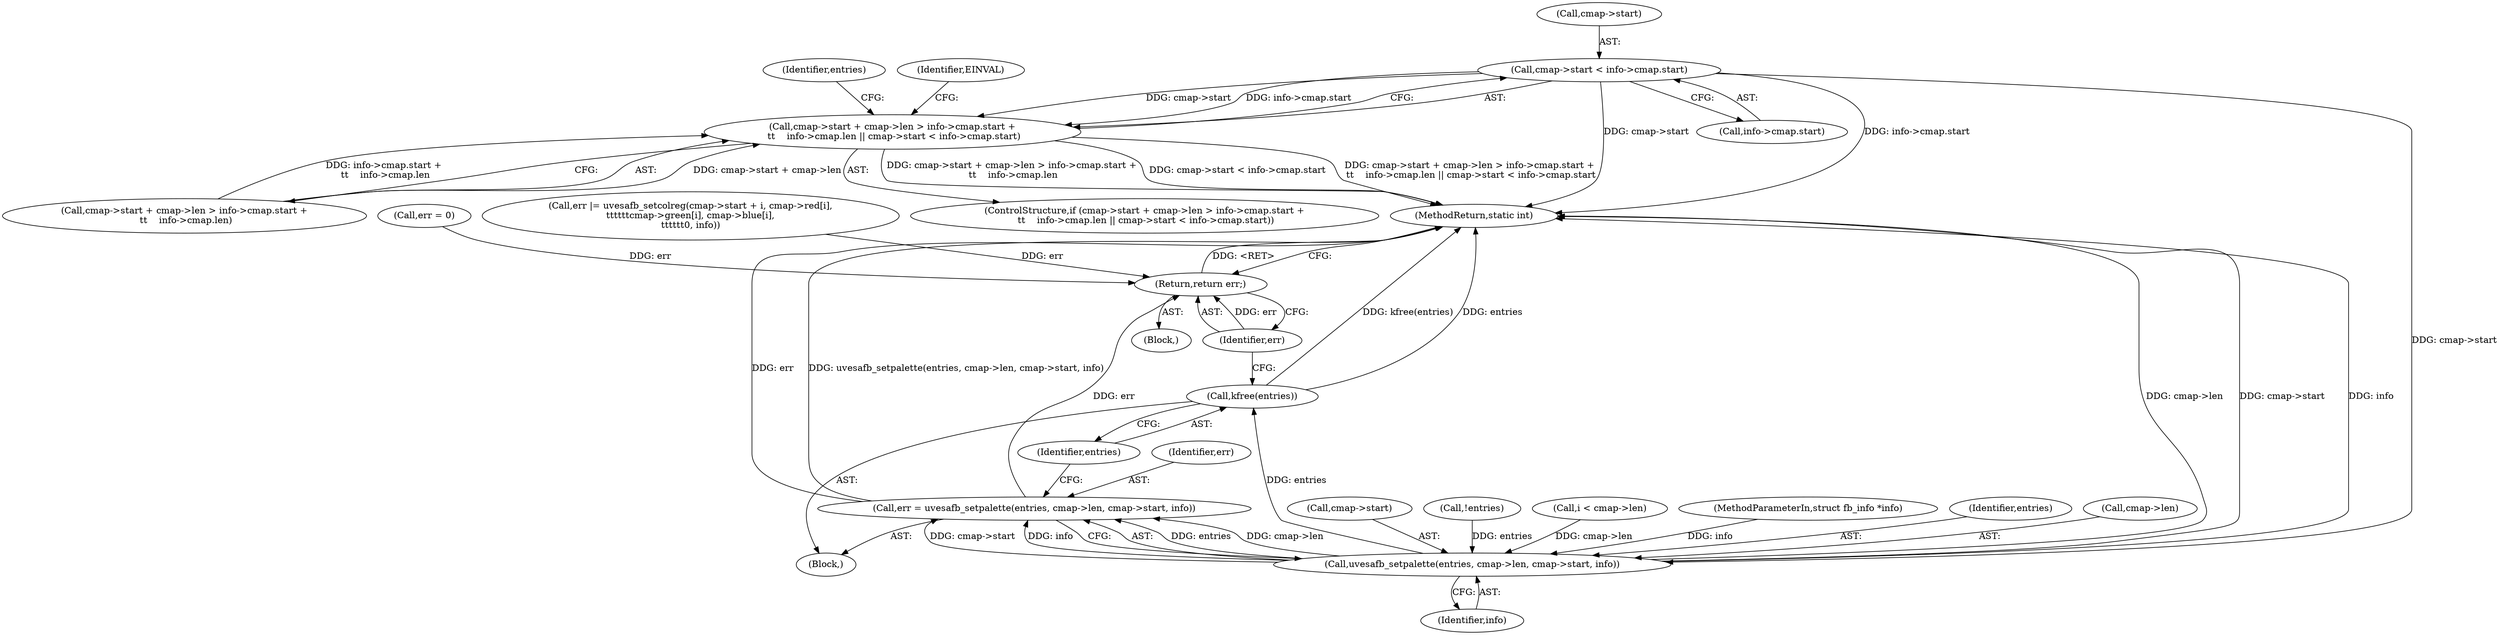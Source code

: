 digraph "0_linux_9f645bcc566a1e9f921bdae7528a01ced5bc3713@pointer" {
"1000147" [label="(Call,cmap->start < info->cmap.start)"];
"1000127" [label="(Call,cmap->start + cmap->len > info->cmap.start +\n \t\t    info->cmap.len || cmap->start < info->cmap.start)"];
"1000235" [label="(Call,uvesafb_setpalette(entries, cmap->len, cmap->start, info))"];
"1000233" [label="(Call,err = uvesafb_setpalette(entries, cmap->len, cmap->start, info))"];
"1000285" [label="(Return,return err;)"];
"1000244" [label="(Call,kfree(entries))"];
"1000260" [label="(Call,err |= uvesafb_setcolreg(cmap->start + i, cmap->red[i],\n\t\t\t\t\t\tcmap->green[i], cmap->blue[i],\n\t\t\t\t\t\t0, info))"];
"1000233" [label="(Call,err = uvesafb_setpalette(entries, cmap->len, cmap->start, info))"];
"1000240" [label="(Call,cmap->start)"];
"1000234" [label="(Identifier,err)"];
"1000127" [label="(Call,cmap->start + cmap->len > info->cmap.start +\n \t\t    info->cmap.len || cmap->start < info->cmap.start)"];
"1000151" [label="(Call,info->cmap.start)"];
"1000160" [label="(Identifier,entries)"];
"1000148" [label="(Call,cmap->start)"];
"1000128" [label="(Call,cmap->start + cmap->len > info->cmap.start +\n \t\t    info->cmap.len)"];
"1000287" [label="(MethodReturn,static int)"];
"1000104" [label="(Block,)"];
"1000170" [label="(Call,!entries)"];
"1000235" [label="(Call,uvesafb_setpalette(entries, cmap->len, cmap->start, info))"];
"1000126" [label="(ControlStructure,if (cmap->start + cmap->len > info->cmap.start +\n \t\t    info->cmap.len || cmap->start < info->cmap.start))"];
"1000114" [label="(Call,err = 0)"];
"1000125" [label="(Block,)"];
"1000244" [label="(Call,kfree(entries))"];
"1000179" [label="(Call,i < cmap->len)"];
"1000243" [label="(Identifier,info)"];
"1000103" [label="(MethodParameterIn,struct fb_info *info)"];
"1000286" [label="(Identifier,err)"];
"1000236" [label="(Identifier,entries)"];
"1000237" [label="(Call,cmap->len)"];
"1000285" [label="(Return,return err;)"];
"1000147" [label="(Call,cmap->start < info->cmap.start)"];
"1000158" [label="(Identifier,EINVAL)"];
"1000245" [label="(Identifier,entries)"];
"1000147" -> "1000127"  [label="AST: "];
"1000147" -> "1000151"  [label="CFG: "];
"1000148" -> "1000147"  [label="AST: "];
"1000151" -> "1000147"  [label="AST: "];
"1000127" -> "1000147"  [label="CFG: "];
"1000147" -> "1000287"  [label="DDG: info->cmap.start"];
"1000147" -> "1000287"  [label="DDG: cmap->start"];
"1000147" -> "1000127"  [label="DDG: cmap->start"];
"1000147" -> "1000127"  [label="DDG: info->cmap.start"];
"1000147" -> "1000235"  [label="DDG: cmap->start"];
"1000127" -> "1000126"  [label="AST: "];
"1000127" -> "1000128"  [label="CFG: "];
"1000128" -> "1000127"  [label="AST: "];
"1000158" -> "1000127"  [label="CFG: "];
"1000160" -> "1000127"  [label="CFG: "];
"1000127" -> "1000287"  [label="DDG: cmap->start + cmap->len > info->cmap.start +\n \t\t    info->cmap.len || cmap->start < info->cmap.start"];
"1000127" -> "1000287"  [label="DDG: cmap->start + cmap->len > info->cmap.start +\n \t\t    info->cmap.len"];
"1000127" -> "1000287"  [label="DDG: cmap->start < info->cmap.start"];
"1000128" -> "1000127"  [label="DDG: cmap->start + cmap->len"];
"1000128" -> "1000127"  [label="DDG: info->cmap.start +\n \t\t    info->cmap.len"];
"1000235" -> "1000233"  [label="AST: "];
"1000235" -> "1000243"  [label="CFG: "];
"1000236" -> "1000235"  [label="AST: "];
"1000237" -> "1000235"  [label="AST: "];
"1000240" -> "1000235"  [label="AST: "];
"1000243" -> "1000235"  [label="AST: "];
"1000233" -> "1000235"  [label="CFG: "];
"1000235" -> "1000287"  [label="DDG: cmap->len"];
"1000235" -> "1000287"  [label="DDG: cmap->start"];
"1000235" -> "1000287"  [label="DDG: info"];
"1000235" -> "1000233"  [label="DDG: entries"];
"1000235" -> "1000233"  [label="DDG: cmap->len"];
"1000235" -> "1000233"  [label="DDG: cmap->start"];
"1000235" -> "1000233"  [label="DDG: info"];
"1000170" -> "1000235"  [label="DDG: entries"];
"1000179" -> "1000235"  [label="DDG: cmap->len"];
"1000103" -> "1000235"  [label="DDG: info"];
"1000235" -> "1000244"  [label="DDG: entries"];
"1000233" -> "1000125"  [label="AST: "];
"1000234" -> "1000233"  [label="AST: "];
"1000245" -> "1000233"  [label="CFG: "];
"1000233" -> "1000287"  [label="DDG: uvesafb_setpalette(entries, cmap->len, cmap->start, info)"];
"1000233" -> "1000287"  [label="DDG: err"];
"1000233" -> "1000285"  [label="DDG: err"];
"1000285" -> "1000104"  [label="AST: "];
"1000285" -> "1000286"  [label="CFG: "];
"1000286" -> "1000285"  [label="AST: "];
"1000287" -> "1000285"  [label="CFG: "];
"1000285" -> "1000287"  [label="DDG: <RET>"];
"1000286" -> "1000285"  [label="DDG: err"];
"1000114" -> "1000285"  [label="DDG: err"];
"1000260" -> "1000285"  [label="DDG: err"];
"1000244" -> "1000125"  [label="AST: "];
"1000244" -> "1000245"  [label="CFG: "];
"1000245" -> "1000244"  [label="AST: "];
"1000286" -> "1000244"  [label="CFG: "];
"1000244" -> "1000287"  [label="DDG: kfree(entries)"];
"1000244" -> "1000287"  [label="DDG: entries"];
}
